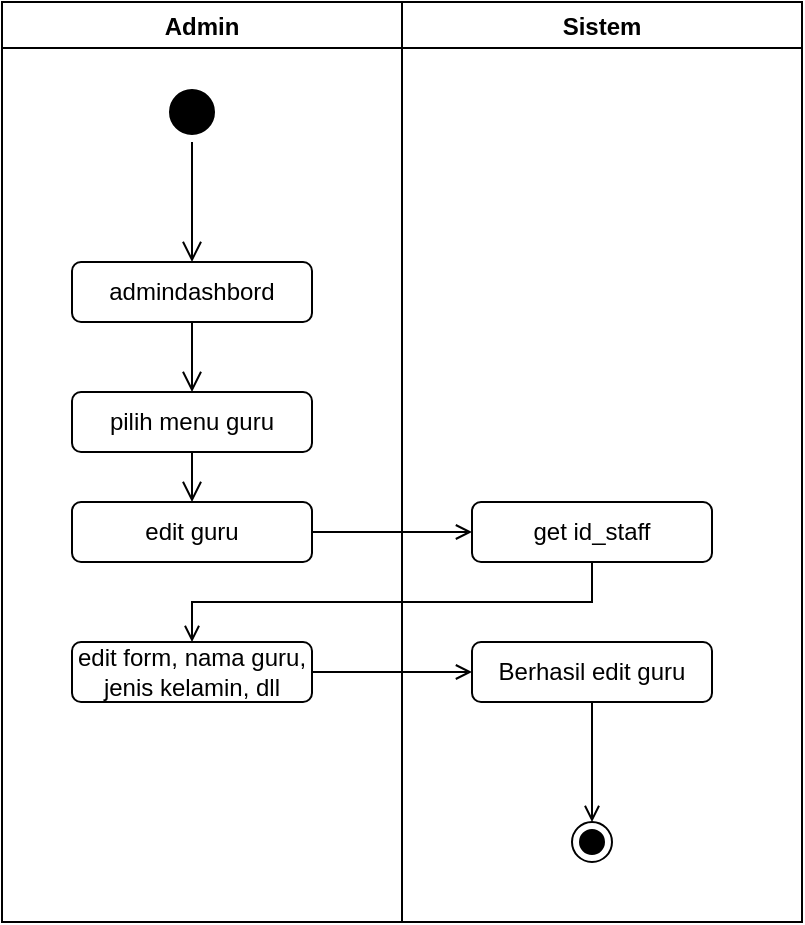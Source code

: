 <mxfile version="17.4.2" type="device"><diagram id="bnO3Ls3KAwOGFLp3-81X" name="Page-1"><mxGraphModel dx="862" dy="553" grid="1" gridSize="10" guides="1" tooltips="1" connect="1" arrows="1" fold="1" page="1" pageScale="1" pageWidth="850" pageHeight="1100" math="0" shadow="0"><root><mxCell id="0"/><mxCell id="1" parent="0"/><mxCell id="LrMNSZEeTSv6g0JjmAKF-33" value="Admin" style="swimlane;" vertex="1" parent="1"><mxGeometry x="140" y="70" width="200" height="460" as="geometry"/></mxCell><mxCell id="LrMNSZEeTSv6g0JjmAKF-34" value="" style="ellipse;html=1;shape=startState;fillColor=#000000;strokeColor=#000000;" vertex="1" parent="LrMNSZEeTSv6g0JjmAKF-33"><mxGeometry x="80" y="40" width="30" height="30" as="geometry"/></mxCell><mxCell id="LrMNSZEeTSv6g0JjmAKF-35" value="" style="edgeStyle=orthogonalEdgeStyle;html=1;verticalAlign=bottom;endArrow=open;endSize=8;strokeColor=#000000;rounded=0;" edge="1" parent="LrMNSZEeTSv6g0JjmAKF-33" source="LrMNSZEeTSv6g0JjmAKF-34"><mxGeometry relative="1" as="geometry"><mxPoint x="95" y="130" as="targetPoint"/></mxGeometry></mxCell><mxCell id="LrMNSZEeTSv6g0JjmAKF-36" value="admindashbord" style="rounded=1;whiteSpace=wrap;html=1;strokeColor=#000000;" vertex="1" parent="LrMNSZEeTSv6g0JjmAKF-33"><mxGeometry x="35" y="130" width="120" height="30" as="geometry"/></mxCell><mxCell id="LrMNSZEeTSv6g0JjmAKF-37" value="pilih menu guru" style="rounded=1;whiteSpace=wrap;html=1;strokeColor=#000000;" vertex="1" parent="LrMNSZEeTSv6g0JjmAKF-33"><mxGeometry x="35" y="195" width="120" height="30" as="geometry"/></mxCell><mxCell id="LrMNSZEeTSv6g0JjmAKF-38" value="" style="edgeStyle=orthogonalEdgeStyle;html=1;verticalAlign=bottom;endArrow=open;endSize=8;strokeColor=#000000;rounded=0;entryX=0.5;entryY=0;entryDx=0;entryDy=0;exitX=0.5;exitY=1;exitDx=0;exitDy=0;" edge="1" parent="LrMNSZEeTSv6g0JjmAKF-33" source="LrMNSZEeTSv6g0JjmAKF-36" target="LrMNSZEeTSv6g0JjmAKF-37"><mxGeometry relative="1" as="geometry"><mxPoint x="105" y="140" as="targetPoint"/><mxPoint x="105" y="80" as="sourcePoint"/></mxGeometry></mxCell><mxCell id="LrMNSZEeTSv6g0JjmAKF-40" value="edit guru" style="rounded=1;whiteSpace=wrap;html=1;strokeColor=#000000;" vertex="1" parent="LrMNSZEeTSv6g0JjmAKF-33"><mxGeometry x="35" y="250" width="120" height="30" as="geometry"/></mxCell><mxCell id="LrMNSZEeTSv6g0JjmAKF-41" value="" style="edgeStyle=orthogonalEdgeStyle;html=1;verticalAlign=bottom;endArrow=open;endSize=8;strokeColor=#000000;rounded=0;entryX=0.5;entryY=0;entryDx=0;entryDy=0;exitX=0.5;exitY=1;exitDx=0;exitDy=0;" edge="1" parent="LrMNSZEeTSv6g0JjmAKF-33" source="LrMNSZEeTSv6g0JjmAKF-37" target="LrMNSZEeTSv6g0JjmAKF-40"><mxGeometry relative="1" as="geometry"><mxPoint x="105" y="205" as="targetPoint"/><mxPoint x="100" y="230" as="sourcePoint"/></mxGeometry></mxCell><mxCell id="LrMNSZEeTSv6g0JjmAKF-48" value="edit form, nama guru, jenis kelamin, dll" style="rounded=1;whiteSpace=wrap;html=1;strokeColor=#000000;" vertex="1" parent="LrMNSZEeTSv6g0JjmAKF-33"><mxGeometry x="35" y="320" width="120" height="30" as="geometry"/></mxCell><mxCell id="LrMNSZEeTSv6g0JjmAKF-43" value="Sistem" style="swimlane;" vertex="1" parent="1"><mxGeometry x="340" y="70" width="200" height="460" as="geometry"/></mxCell><mxCell id="LrMNSZEeTSv6g0JjmAKF-44" value="" style="ellipse;html=1;shape=endState;fillColor=#000000;strokeColor=#000000;" vertex="1" parent="LrMNSZEeTSv6g0JjmAKF-43"><mxGeometry x="85" y="410" width="20" height="20" as="geometry"/></mxCell><mxCell id="LrMNSZEeTSv6g0JjmAKF-45" style="edgeStyle=orthogonalEdgeStyle;rounded=0;orthogonalLoop=1;jettySize=auto;html=1;exitX=0.5;exitY=1;exitDx=0;exitDy=0;entryX=0.5;entryY=0;entryDx=0;entryDy=0;endArrow=open;endFill=0;" edge="1" parent="LrMNSZEeTSv6g0JjmAKF-43" source="LrMNSZEeTSv6g0JjmAKF-46" target="LrMNSZEeTSv6g0JjmAKF-44"><mxGeometry relative="1" as="geometry"/></mxCell><mxCell id="LrMNSZEeTSv6g0JjmAKF-46" value="Berhasil edit guru" style="rounded=1;whiteSpace=wrap;html=1;strokeColor=#000000;" vertex="1" parent="LrMNSZEeTSv6g0JjmAKF-43"><mxGeometry x="35" y="320" width="120" height="30" as="geometry"/></mxCell><mxCell id="LrMNSZEeTSv6g0JjmAKF-42" value="get id_staff" style="rounded=1;whiteSpace=wrap;html=1;strokeColor=#000000;" vertex="1" parent="LrMNSZEeTSv6g0JjmAKF-43"><mxGeometry x="35" y="250" width="120" height="30" as="geometry"/></mxCell><mxCell id="LrMNSZEeTSv6g0JjmAKF-39" style="edgeStyle=orthogonalEdgeStyle;rounded=0;orthogonalLoop=1;jettySize=auto;html=1;exitX=1;exitY=0.5;exitDx=0;exitDy=0;endArrow=open;endFill=0;" edge="1" parent="1" source="LrMNSZEeTSv6g0JjmAKF-40" target="LrMNSZEeTSv6g0JjmAKF-42"><mxGeometry relative="1" as="geometry"/></mxCell><mxCell id="LrMNSZEeTSv6g0JjmAKF-49" style="edgeStyle=orthogonalEdgeStyle;rounded=0;orthogonalLoop=1;jettySize=auto;html=1;exitX=0.5;exitY=1;exitDx=0;exitDy=0;endArrow=open;endFill=0;" edge="1" parent="1" source="LrMNSZEeTSv6g0JjmAKF-42" target="LrMNSZEeTSv6g0JjmAKF-48"><mxGeometry relative="1" as="geometry"/></mxCell><mxCell id="LrMNSZEeTSv6g0JjmAKF-50" style="edgeStyle=orthogonalEdgeStyle;rounded=0;orthogonalLoop=1;jettySize=auto;html=1;exitX=1;exitY=0.5;exitDx=0;exitDy=0;entryX=0;entryY=0.5;entryDx=0;entryDy=0;endArrow=open;endFill=0;" edge="1" parent="1" source="LrMNSZEeTSv6g0JjmAKF-48" target="LrMNSZEeTSv6g0JjmAKF-46"><mxGeometry relative="1" as="geometry"/></mxCell></root></mxGraphModel></diagram></mxfile>